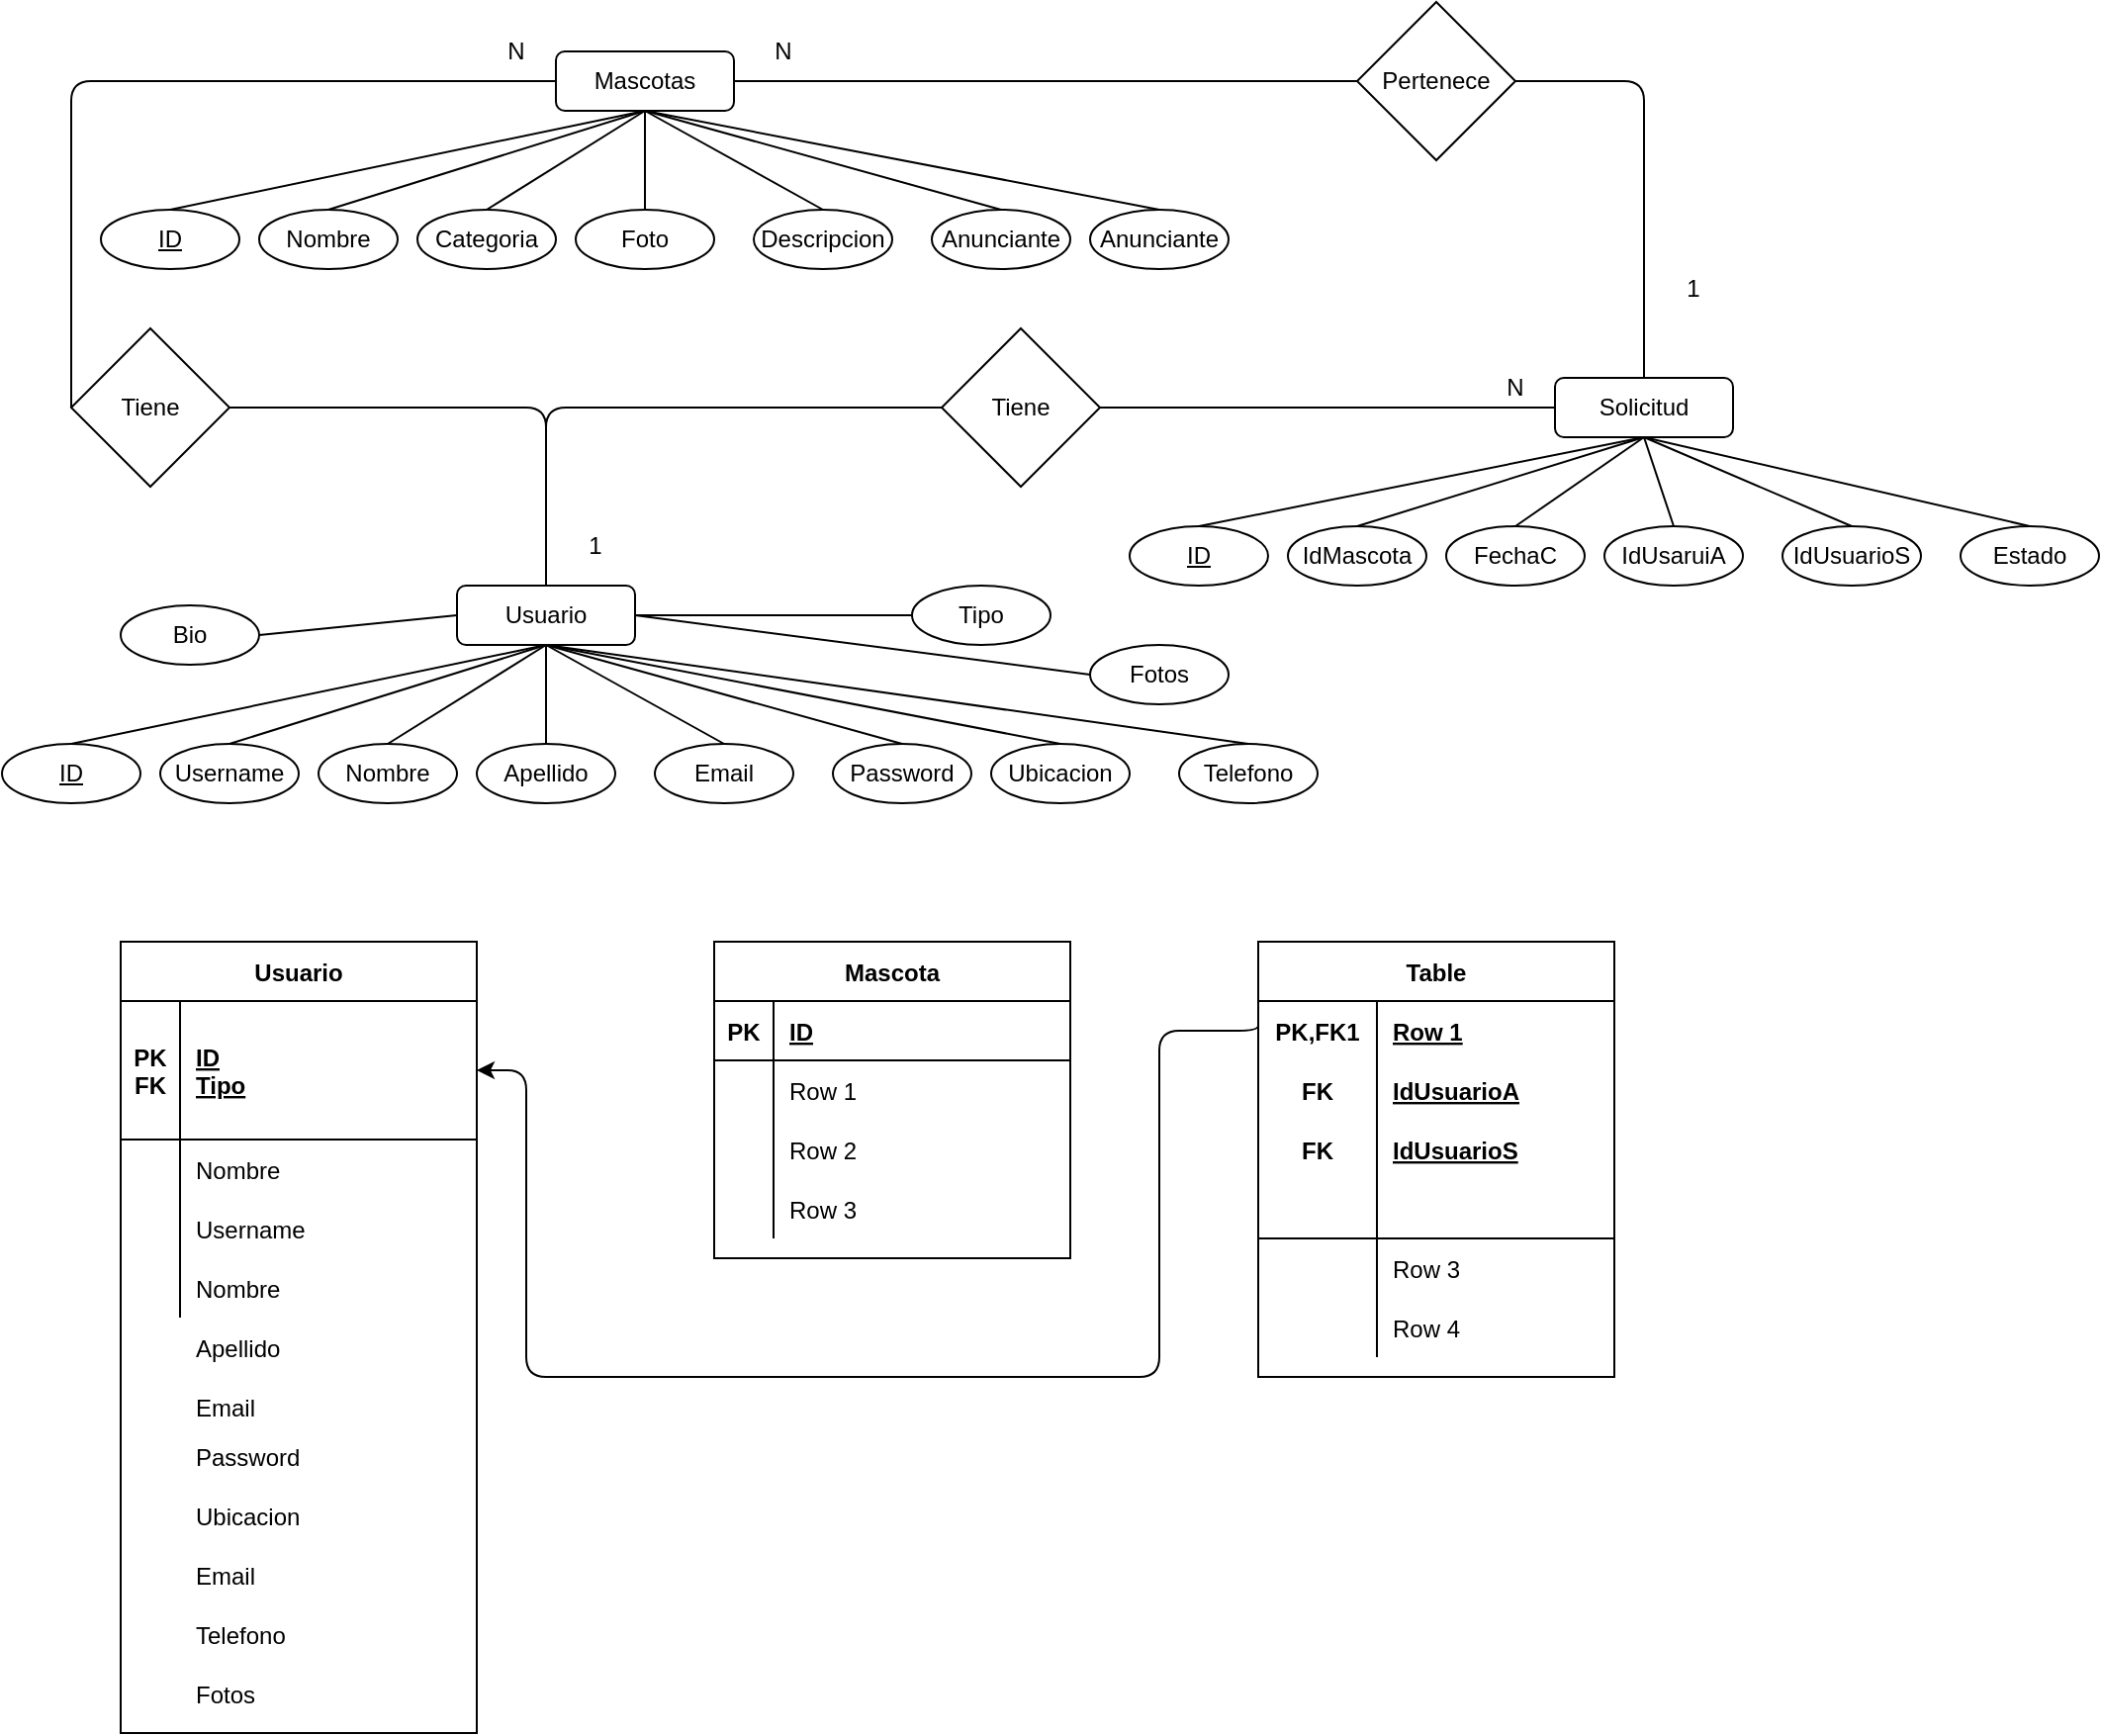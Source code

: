 <mxfile version="14.7.3" type="device"><diagram id="m7pwB-GTCc6R4kXFzN4r" name="Page-1"><mxGraphModel dx="2012" dy="699" grid="1" gridSize="10" guides="1" tooltips="1" connect="1" arrows="1" fold="1" page="1" pageScale="1" pageWidth="827" pageHeight="1169" math="0" shadow="0"><root><mxCell id="0"/><mxCell id="1" parent="0"/><mxCell id="mhkEihUmdtwioq-8dr63-1" value="Mascotas" style="rounded=1;whiteSpace=wrap;html=1;" vertex="1" parent="1"><mxGeometry x="-145" y="30" width="90" height="30" as="geometry"/></mxCell><mxCell id="mhkEihUmdtwioq-8dr63-2" value="&lt;u&gt;ID&lt;/u&gt;" style="ellipse;whiteSpace=wrap;html=1;" vertex="1" parent="1"><mxGeometry x="-375" y="110" width="70" height="30" as="geometry"/></mxCell><mxCell id="mhkEihUmdtwioq-8dr63-4" value="" style="endArrow=none;html=1;entryX=0.5;entryY=1;entryDx=0;entryDy=0;exitX=0.5;exitY=0;exitDx=0;exitDy=0;" edge="1" parent="1" source="mhkEihUmdtwioq-8dr63-2" target="mhkEihUmdtwioq-8dr63-1"><mxGeometry width="50" height="50" relative="1" as="geometry"><mxPoint x="-325" y="250" as="sourcePoint"/><mxPoint x="-275" y="200" as="targetPoint"/></mxGeometry></mxCell><mxCell id="mhkEihUmdtwioq-8dr63-5" value="Nombre" style="ellipse;whiteSpace=wrap;html=1;" vertex="1" parent="1"><mxGeometry x="-295" y="110" width="70" height="30" as="geometry"/></mxCell><mxCell id="mhkEihUmdtwioq-8dr63-6" value="Categoria" style="ellipse;whiteSpace=wrap;html=1;" vertex="1" parent="1"><mxGeometry x="-215" y="110" width="70" height="30" as="geometry"/></mxCell><mxCell id="mhkEihUmdtwioq-8dr63-9" value="Foto" style="ellipse;whiteSpace=wrap;html=1;" vertex="1" parent="1"><mxGeometry x="-135" y="110" width="70" height="30" as="geometry"/></mxCell><mxCell id="mhkEihUmdtwioq-8dr63-10" value="Descripcion" style="ellipse;whiteSpace=wrap;html=1;" vertex="1" parent="1"><mxGeometry x="-45" y="110" width="70" height="30" as="geometry"/></mxCell><mxCell id="mhkEihUmdtwioq-8dr63-11" value="Anunciante" style="ellipse;whiteSpace=wrap;html=1;" vertex="1" parent="1"><mxGeometry x="45" y="110" width="70" height="30" as="geometry"/></mxCell><mxCell id="mhkEihUmdtwioq-8dr63-12" value="Anunciante" style="ellipse;whiteSpace=wrap;html=1;" vertex="1" parent="1"><mxGeometry x="125" y="110" width="70" height="30" as="geometry"/></mxCell><mxCell id="mhkEihUmdtwioq-8dr63-14" value="" style="endArrow=none;html=1;entryX=0.5;entryY=1;entryDx=0;entryDy=0;exitX=0.5;exitY=0;exitDx=0;exitDy=0;" edge="1" parent="1" source="mhkEihUmdtwioq-8dr63-5" target="mhkEihUmdtwioq-8dr63-1"><mxGeometry width="50" height="50" relative="1" as="geometry"><mxPoint x="-330" y="120" as="sourcePoint"/><mxPoint x="-240" y="80" as="targetPoint"/></mxGeometry></mxCell><mxCell id="mhkEihUmdtwioq-8dr63-15" value="" style="endArrow=none;html=1;entryX=0.5;entryY=1;entryDx=0;entryDy=0;exitX=0.5;exitY=0;exitDx=0;exitDy=0;" edge="1" parent="1" source="mhkEihUmdtwioq-8dr63-6" target="mhkEihUmdtwioq-8dr63-1"><mxGeometry width="50" height="50" relative="1" as="geometry"><mxPoint x="-320" y="130" as="sourcePoint"/><mxPoint x="-230" y="90" as="targetPoint"/></mxGeometry></mxCell><mxCell id="mhkEihUmdtwioq-8dr63-16" value="" style="endArrow=none;html=1;exitX=0.5;exitY=0;exitDx=0;exitDy=0;entryX=0.5;entryY=1;entryDx=0;entryDy=0;" edge="1" parent="1" source="mhkEihUmdtwioq-8dr63-9" target="mhkEihUmdtwioq-8dr63-1"><mxGeometry width="50" height="50" relative="1" as="geometry"><mxPoint x="-310" y="140" as="sourcePoint"/><mxPoint x="-245" y="70" as="targetPoint"/></mxGeometry></mxCell><mxCell id="mhkEihUmdtwioq-8dr63-17" value="" style="endArrow=none;html=1;exitX=0.5;exitY=0;exitDx=0;exitDy=0;entryX=0.5;entryY=1;entryDx=0;entryDy=0;" edge="1" parent="1" source="mhkEihUmdtwioq-8dr63-10" target="mhkEihUmdtwioq-8dr63-1"><mxGeometry width="50" height="50" relative="1" as="geometry"><mxPoint x="-300" y="150" as="sourcePoint"/><mxPoint x="-245" y="70" as="targetPoint"/></mxGeometry></mxCell><mxCell id="mhkEihUmdtwioq-8dr63-18" value="" style="endArrow=none;html=1;entryX=0.5;entryY=1;entryDx=0;entryDy=0;exitX=0.5;exitY=0;exitDx=0;exitDy=0;" edge="1" parent="1" source="mhkEihUmdtwioq-8dr63-11" target="mhkEihUmdtwioq-8dr63-1"><mxGeometry width="50" height="50" relative="1" as="geometry"><mxPoint x="-290" y="160" as="sourcePoint"/><mxPoint x="-200" y="120" as="targetPoint"/></mxGeometry></mxCell><mxCell id="mhkEihUmdtwioq-8dr63-19" value="Usuario" style="rounded=1;whiteSpace=wrap;html=1;" vertex="1" parent="1"><mxGeometry x="-195" y="300" width="90" height="30" as="geometry"/></mxCell><mxCell id="mhkEihUmdtwioq-8dr63-20" value="&lt;u&gt;ID&lt;/u&gt;" style="ellipse;whiteSpace=wrap;html=1;" vertex="1" parent="1"><mxGeometry x="-425" y="380" width="70" height="30" as="geometry"/></mxCell><mxCell id="mhkEihUmdtwioq-8dr63-21" value="" style="endArrow=none;html=1;entryX=0.5;entryY=1;entryDx=0;entryDy=0;exitX=0.5;exitY=0;exitDx=0;exitDy=0;" edge="1" parent="1" source="mhkEihUmdtwioq-8dr63-20" target="mhkEihUmdtwioq-8dr63-19"><mxGeometry width="50" height="50" relative="1" as="geometry"><mxPoint x="-375" y="520" as="sourcePoint"/><mxPoint x="-325" y="470" as="targetPoint"/></mxGeometry></mxCell><mxCell id="mhkEihUmdtwioq-8dr63-22" value="Username" style="ellipse;whiteSpace=wrap;html=1;" vertex="1" parent="1"><mxGeometry x="-345" y="380" width="70" height="30" as="geometry"/></mxCell><mxCell id="mhkEihUmdtwioq-8dr63-23" value="Nombre" style="ellipse;whiteSpace=wrap;html=1;" vertex="1" parent="1"><mxGeometry x="-265" y="380" width="70" height="30" as="geometry"/></mxCell><mxCell id="mhkEihUmdtwioq-8dr63-24" value="Apellido" style="ellipse;whiteSpace=wrap;html=1;" vertex="1" parent="1"><mxGeometry x="-185" y="380" width="70" height="30" as="geometry"/></mxCell><mxCell id="mhkEihUmdtwioq-8dr63-25" value="Email" style="ellipse;whiteSpace=wrap;html=1;" vertex="1" parent="1"><mxGeometry x="-95" y="380" width="70" height="30" as="geometry"/></mxCell><mxCell id="mhkEihUmdtwioq-8dr63-26" value="Password" style="ellipse;whiteSpace=wrap;html=1;" vertex="1" parent="1"><mxGeometry x="-5" y="380" width="70" height="30" as="geometry"/></mxCell><mxCell id="mhkEihUmdtwioq-8dr63-27" value="Ubicacion" style="ellipse;whiteSpace=wrap;html=1;" vertex="1" parent="1"><mxGeometry x="75" y="380" width="70" height="30" as="geometry"/></mxCell><mxCell id="mhkEihUmdtwioq-8dr63-28" value="" style="endArrow=none;html=1;entryX=0.5;entryY=1;entryDx=0;entryDy=0;exitX=0.5;exitY=0;exitDx=0;exitDy=0;" edge="1" parent="1" source="mhkEihUmdtwioq-8dr63-22" target="mhkEihUmdtwioq-8dr63-19"><mxGeometry width="50" height="50" relative="1" as="geometry"><mxPoint x="-380" y="390" as="sourcePoint"/><mxPoint x="-290" y="350" as="targetPoint"/></mxGeometry></mxCell><mxCell id="mhkEihUmdtwioq-8dr63-29" value="" style="endArrow=none;html=1;entryX=0.5;entryY=1;entryDx=0;entryDy=0;exitX=0.5;exitY=0;exitDx=0;exitDy=0;" edge="1" parent="1" source="mhkEihUmdtwioq-8dr63-23" target="mhkEihUmdtwioq-8dr63-19"><mxGeometry width="50" height="50" relative="1" as="geometry"><mxPoint x="-370" y="400" as="sourcePoint"/><mxPoint x="-280" y="360" as="targetPoint"/></mxGeometry></mxCell><mxCell id="mhkEihUmdtwioq-8dr63-30" value="" style="endArrow=none;html=1;exitX=0.5;exitY=0;exitDx=0;exitDy=0;entryX=0.5;entryY=1;entryDx=0;entryDy=0;" edge="1" parent="1" source="mhkEihUmdtwioq-8dr63-24" target="mhkEihUmdtwioq-8dr63-19"><mxGeometry width="50" height="50" relative="1" as="geometry"><mxPoint x="-360" y="410" as="sourcePoint"/><mxPoint x="-295" y="340" as="targetPoint"/></mxGeometry></mxCell><mxCell id="mhkEihUmdtwioq-8dr63-31" value="" style="endArrow=none;html=1;exitX=0.5;exitY=0;exitDx=0;exitDy=0;entryX=0.5;entryY=1;entryDx=0;entryDy=0;" edge="1" parent="1" source="mhkEihUmdtwioq-8dr63-25" target="mhkEihUmdtwioq-8dr63-19"><mxGeometry width="50" height="50" relative="1" as="geometry"><mxPoint x="-350" y="420" as="sourcePoint"/><mxPoint x="-295" y="340" as="targetPoint"/></mxGeometry></mxCell><mxCell id="mhkEihUmdtwioq-8dr63-32" value="" style="endArrow=none;html=1;entryX=0.5;entryY=1;entryDx=0;entryDy=0;exitX=0.5;exitY=0;exitDx=0;exitDy=0;" edge="1" parent="1" source="mhkEihUmdtwioq-8dr63-26" target="mhkEihUmdtwioq-8dr63-19"><mxGeometry width="50" height="50" relative="1" as="geometry"><mxPoint x="-340" y="430" as="sourcePoint"/><mxPoint x="-250" y="390" as="targetPoint"/></mxGeometry></mxCell><mxCell id="mhkEihUmdtwioq-8dr63-33" value="" style="endArrow=none;html=1;entryX=0.5;entryY=1;entryDx=0;entryDy=0;exitX=0.5;exitY=0;exitDx=0;exitDy=0;" edge="1" parent="1" source="mhkEihUmdtwioq-8dr63-12" target="mhkEihUmdtwioq-8dr63-1"><mxGeometry width="50" height="50" relative="1" as="geometry"><mxPoint x="90" y="120" as="sourcePoint"/><mxPoint x="-90" y="70" as="targetPoint"/></mxGeometry></mxCell><mxCell id="mhkEihUmdtwioq-8dr63-34" value="" style="endArrow=none;html=1;entryX=0.5;entryY=1;entryDx=0;entryDy=0;exitX=0.5;exitY=0;exitDx=0;exitDy=0;" edge="1" parent="1" source="mhkEihUmdtwioq-8dr63-27" target="mhkEihUmdtwioq-8dr63-19"><mxGeometry width="50" height="50" relative="1" as="geometry"><mxPoint x="60" y="260" as="sourcePoint"/><mxPoint x="-120" y="210" as="targetPoint"/></mxGeometry></mxCell><mxCell id="mhkEihUmdtwioq-8dr63-35" value="Telefono" style="ellipse;whiteSpace=wrap;html=1;" vertex="1" parent="1"><mxGeometry x="170" y="380" width="70" height="30" as="geometry"/></mxCell><mxCell id="mhkEihUmdtwioq-8dr63-36" value="" style="endArrow=none;html=1;entryX=0.5;entryY=1;entryDx=0;entryDy=0;exitX=0.5;exitY=0;exitDx=0;exitDy=0;" edge="1" parent="1" source="mhkEihUmdtwioq-8dr63-35" target="mhkEihUmdtwioq-8dr63-19"><mxGeometry width="50" height="50" relative="1" as="geometry"><mxPoint x="155" y="260" as="sourcePoint"/><mxPoint x="-55" y="330" as="targetPoint"/></mxGeometry></mxCell><mxCell id="mhkEihUmdtwioq-8dr63-37" value="Bio" style="ellipse;whiteSpace=wrap;html=1;" vertex="1" parent="1"><mxGeometry x="-365" y="310" width="70" height="30" as="geometry"/></mxCell><mxCell id="mhkEihUmdtwioq-8dr63-38" value="" style="endArrow=none;html=1;entryX=0;entryY=0.5;entryDx=0;entryDy=0;exitX=1;exitY=0.5;exitDx=0;exitDy=0;" edge="1" parent="1" source="mhkEihUmdtwioq-8dr63-37" target="mhkEihUmdtwioq-8dr63-19"><mxGeometry width="50" height="50" relative="1" as="geometry"><mxPoint x="-285" y="320" as="sourcePoint"/><mxPoint x="-287.5" y="400" as="targetPoint"/></mxGeometry></mxCell><mxCell id="mhkEihUmdtwioq-8dr63-39" value="Fotos" style="ellipse;whiteSpace=wrap;html=1;" vertex="1" parent="1"><mxGeometry x="125" y="330" width="70" height="30" as="geometry"/></mxCell><mxCell id="mhkEihUmdtwioq-8dr63-40" value="" style="endArrow=none;html=1;entryX=1;entryY=0.5;entryDx=0;entryDy=0;exitX=0;exitY=0.5;exitDx=0;exitDy=0;" edge="1" parent="1" source="mhkEihUmdtwioq-8dr63-39" target="mhkEihUmdtwioq-8dr63-19"><mxGeometry width="50" height="50" relative="1" as="geometry"><mxPoint x="45" y="320" as="sourcePoint"/><mxPoint x="-165" y="390" as="targetPoint"/></mxGeometry></mxCell><mxCell id="mhkEihUmdtwioq-8dr63-41" value="Tipo" style="ellipse;whiteSpace=wrap;html=1;" vertex="1" parent="1"><mxGeometry x="35" y="300" width="70" height="30" as="geometry"/></mxCell><mxCell id="mhkEihUmdtwioq-8dr63-42" value="" style="endArrow=none;html=1;entryX=1;entryY=0.5;entryDx=0;entryDy=0;exitX=0;exitY=0.5;exitDx=0;exitDy=0;rounded=1;" edge="1" parent="1" source="mhkEihUmdtwioq-8dr63-41" target="mhkEihUmdtwioq-8dr63-19"><mxGeometry width="50" height="50" relative="1" as="geometry"><mxPoint x="147.5" y="320" as="sourcePoint"/><mxPoint x="-62.5" y="390" as="targetPoint"/></mxGeometry></mxCell><mxCell id="mhkEihUmdtwioq-8dr63-47" value="Solicitud" style="rounded=1;whiteSpace=wrap;html=1;" vertex="1" parent="1"><mxGeometry x="360" y="195" width="90" height="30" as="geometry"/></mxCell><mxCell id="mhkEihUmdtwioq-8dr63-48" value="&lt;u&gt;ID&lt;/u&gt;" style="ellipse;whiteSpace=wrap;html=1;" vertex="1" parent="1"><mxGeometry x="145" y="270" width="70" height="30" as="geometry"/></mxCell><mxCell id="mhkEihUmdtwioq-8dr63-49" value="" style="endArrow=none;html=1;entryX=0.5;entryY=1;entryDx=0;entryDy=0;exitX=0.5;exitY=0;exitDx=0;exitDy=0;" edge="1" parent="1" source="mhkEihUmdtwioq-8dr63-48" target="mhkEihUmdtwioq-8dr63-47"><mxGeometry width="50" height="50" relative="1" as="geometry"><mxPoint x="195" y="410" as="sourcePoint"/><mxPoint x="245" y="360" as="targetPoint"/></mxGeometry></mxCell><mxCell id="mhkEihUmdtwioq-8dr63-50" value="IdMascota" style="ellipse;whiteSpace=wrap;html=1;" vertex="1" parent="1"><mxGeometry x="225" y="270" width="70" height="30" as="geometry"/></mxCell><mxCell id="mhkEihUmdtwioq-8dr63-51" value="FechaC" style="ellipse;whiteSpace=wrap;html=1;" vertex="1" parent="1"><mxGeometry x="305" y="270" width="70" height="30" as="geometry"/></mxCell><mxCell id="mhkEihUmdtwioq-8dr63-52" value="IdUsaruiA" style="ellipse;whiteSpace=wrap;html=1;" vertex="1" parent="1"><mxGeometry x="385" y="270" width="70" height="30" as="geometry"/></mxCell><mxCell id="mhkEihUmdtwioq-8dr63-53" value="IdUsuarioS" style="ellipse;whiteSpace=wrap;html=1;" vertex="1" parent="1"><mxGeometry x="475" y="270" width="70" height="30" as="geometry"/></mxCell><mxCell id="mhkEihUmdtwioq-8dr63-54" value="Estado" style="ellipse;whiteSpace=wrap;html=1;" vertex="1" parent="1"><mxGeometry x="565" y="270" width="70" height="30" as="geometry"/></mxCell><mxCell id="mhkEihUmdtwioq-8dr63-56" value="" style="endArrow=none;html=1;entryX=0.5;entryY=1;entryDx=0;entryDy=0;exitX=0.5;exitY=0;exitDx=0;exitDy=0;" edge="1" parent="1" source="mhkEihUmdtwioq-8dr63-50" target="mhkEihUmdtwioq-8dr63-47"><mxGeometry width="50" height="50" relative="1" as="geometry"><mxPoint x="190" y="280" as="sourcePoint"/><mxPoint x="280" y="240" as="targetPoint"/></mxGeometry></mxCell><mxCell id="mhkEihUmdtwioq-8dr63-57" value="" style="endArrow=none;html=1;entryX=0.5;entryY=1;entryDx=0;entryDy=0;exitX=0.5;exitY=0;exitDx=0;exitDy=0;" edge="1" parent="1" source="mhkEihUmdtwioq-8dr63-51" target="mhkEihUmdtwioq-8dr63-47"><mxGeometry width="50" height="50" relative="1" as="geometry"><mxPoint x="200" y="290" as="sourcePoint"/><mxPoint x="290" y="250" as="targetPoint"/></mxGeometry></mxCell><mxCell id="mhkEihUmdtwioq-8dr63-58" value="" style="endArrow=none;html=1;exitX=0.5;exitY=0;exitDx=0;exitDy=0;entryX=0.5;entryY=1;entryDx=0;entryDy=0;" edge="1" parent="1" source="mhkEihUmdtwioq-8dr63-52" target="mhkEihUmdtwioq-8dr63-47"><mxGeometry width="50" height="50" relative="1" as="geometry"><mxPoint x="210" y="300" as="sourcePoint"/><mxPoint x="275" y="230" as="targetPoint"/></mxGeometry></mxCell><mxCell id="mhkEihUmdtwioq-8dr63-59" value="" style="endArrow=none;html=1;exitX=0.5;exitY=0;exitDx=0;exitDy=0;entryX=0.5;entryY=1;entryDx=0;entryDy=0;" edge="1" parent="1" source="mhkEihUmdtwioq-8dr63-53" target="mhkEihUmdtwioq-8dr63-47"><mxGeometry width="50" height="50" relative="1" as="geometry"><mxPoint x="220" y="310" as="sourcePoint"/><mxPoint x="275" y="230" as="targetPoint"/></mxGeometry></mxCell><mxCell id="mhkEihUmdtwioq-8dr63-60" value="" style="endArrow=none;html=1;entryX=0.5;entryY=1;entryDx=0;entryDy=0;exitX=0.5;exitY=0;exitDx=0;exitDy=0;" edge="1" parent="1" source="mhkEihUmdtwioq-8dr63-54" target="mhkEihUmdtwioq-8dr63-47"><mxGeometry width="50" height="50" relative="1" as="geometry"><mxPoint x="230" y="320" as="sourcePoint"/><mxPoint x="320" y="280" as="targetPoint"/></mxGeometry></mxCell><mxCell id="mhkEihUmdtwioq-8dr63-93" value="" style="endArrow=none;html=1;entryX=0;entryY=0.5;entryDx=0;entryDy=0;exitX=0;exitY=0.5;exitDx=0;exitDy=0;" edge="1" parent="1" source="mhkEihUmdtwioq-8dr63-94" target="mhkEihUmdtwioq-8dr63-1"><mxGeometry width="50" height="50" relative="1" as="geometry"><mxPoint x="-390" y="200" as="sourcePoint"/><mxPoint x="140" y="260" as="targetPoint"/><Array as="points"><mxPoint x="-390" y="45"/></Array></mxGeometry></mxCell><mxCell id="mhkEihUmdtwioq-8dr63-94" value="Tiene" style="rhombus;whiteSpace=wrap;html=1;" vertex="1" parent="1"><mxGeometry x="-390" y="170" width="80" height="80" as="geometry"/></mxCell><mxCell id="mhkEihUmdtwioq-8dr63-95" value="" style="endArrow=none;html=1;entryX=1;entryY=0.5;entryDx=0;entryDy=0;exitX=0.5;exitY=0;exitDx=0;exitDy=0;" edge="1" parent="1" source="mhkEihUmdtwioq-8dr63-19" target="mhkEihUmdtwioq-8dr63-94"><mxGeometry width="50" height="50" relative="1" as="geometry"><mxPoint x="90" y="310" as="sourcePoint"/><mxPoint x="140" y="260" as="targetPoint"/><Array as="points"><mxPoint x="-150" y="210"/></Array></mxGeometry></mxCell><mxCell id="mhkEihUmdtwioq-8dr63-96" value="N" style="text;html=1;strokeColor=none;fillColor=none;align=center;verticalAlign=middle;whiteSpace=wrap;rounded=0;" vertex="1" parent="1"><mxGeometry x="-185" y="20" width="40" height="20" as="geometry"/></mxCell><mxCell id="mhkEihUmdtwioq-8dr63-97" value="1" style="text;html=1;strokeColor=none;fillColor=none;align=center;verticalAlign=middle;whiteSpace=wrap;rounded=0;" vertex="1" parent="1"><mxGeometry x="-145" y="270" width="40" height="20" as="geometry"/></mxCell><mxCell id="mhkEihUmdtwioq-8dr63-98" value="Tiene" style="rhombus;whiteSpace=wrap;html=1;" vertex="1" parent="1"><mxGeometry x="50" y="170" width="80" height="80" as="geometry"/></mxCell><mxCell id="mhkEihUmdtwioq-8dr63-99" value="" style="endArrow=none;html=1;exitX=0.5;exitY=0;exitDx=0;exitDy=0;entryX=0;entryY=0.5;entryDx=0;entryDy=0;" edge="1" parent="1" source="mhkEihUmdtwioq-8dr63-19" target="mhkEihUmdtwioq-8dr63-98"><mxGeometry width="50" height="50" relative="1" as="geometry"><mxPoint x="240" y="310" as="sourcePoint"/><mxPoint x="290" y="260" as="targetPoint"/><Array as="points"><mxPoint x="-150" y="210"/></Array></mxGeometry></mxCell><mxCell id="mhkEihUmdtwioq-8dr63-100" value="" style="endArrow=none;html=1;exitX=1;exitY=0.5;exitDx=0;exitDy=0;entryX=0;entryY=0.5;entryDx=0;entryDy=0;" edge="1" parent="1" source="mhkEihUmdtwioq-8dr63-98" target="mhkEihUmdtwioq-8dr63-47"><mxGeometry width="50" height="50" relative="1" as="geometry"><mxPoint x="240" y="310" as="sourcePoint"/><mxPoint x="290" y="260" as="targetPoint"/></mxGeometry></mxCell><mxCell id="mhkEihUmdtwioq-8dr63-101" value="N" style="text;html=1;strokeColor=none;fillColor=none;align=center;verticalAlign=middle;whiteSpace=wrap;rounded=0;" vertex="1" parent="1"><mxGeometry x="320" y="190" width="40" height="20" as="geometry"/></mxCell><mxCell id="mhkEihUmdtwioq-8dr63-102" value="" style="endArrow=none;html=1;exitX=1;exitY=0.5;exitDx=0;exitDy=0;entryX=0.5;entryY=0;entryDx=0;entryDy=0;" edge="1" parent="1" source="mhkEihUmdtwioq-8dr63-107" target="mhkEihUmdtwioq-8dr63-47"><mxGeometry width="50" height="50" relative="1" as="geometry"><mxPoint x="80" y="250" as="sourcePoint"/><mxPoint x="130" y="200" as="targetPoint"/><Array as="points"><mxPoint x="405" y="45"/></Array></mxGeometry></mxCell><mxCell id="mhkEihUmdtwioq-8dr63-103" value="1" style="text;html=1;strokeColor=none;fillColor=none;align=center;verticalAlign=middle;whiteSpace=wrap;rounded=0;" vertex="1" parent="1"><mxGeometry x="410" y="140" width="40" height="20" as="geometry"/></mxCell><mxCell id="mhkEihUmdtwioq-8dr63-105" value="N" style="text;html=1;strokeColor=none;fillColor=none;align=center;verticalAlign=middle;whiteSpace=wrap;rounded=0;" vertex="1" parent="1"><mxGeometry x="-50" y="20" width="40" height="20" as="geometry"/></mxCell><mxCell id="mhkEihUmdtwioq-8dr63-107" value="Pertenece" style="rhombus;whiteSpace=wrap;html=1;" vertex="1" parent="1"><mxGeometry x="260" y="5" width="80" height="80" as="geometry"/></mxCell><mxCell id="mhkEihUmdtwioq-8dr63-108" value="" style="endArrow=none;html=1;entryX=0;entryY=0.5;entryDx=0;entryDy=0;exitX=1;exitY=0.5;exitDx=0;exitDy=0;" edge="1" parent="1" source="mhkEihUmdtwioq-8dr63-1" target="mhkEihUmdtwioq-8dr63-107"><mxGeometry width="50" height="50" relative="1" as="geometry"><mxPoint x="80" y="170" as="sourcePoint"/><mxPoint x="130" y="120" as="targetPoint"/></mxGeometry></mxCell><mxCell id="mhkEihUmdtwioq-8dr63-109" value="Usuario" style="shape=table;startSize=30;container=1;collapsible=1;childLayout=tableLayout;fixedRows=1;rowLines=0;fontStyle=1;align=center;resizeLast=1;" vertex="1" parent="1"><mxGeometry x="-365" y="480" width="180" height="400" as="geometry"/></mxCell><mxCell id="mhkEihUmdtwioq-8dr63-110" value="" style="shape=partialRectangle;collapsible=0;dropTarget=0;pointerEvents=0;fillColor=none;top=0;left=0;bottom=1;right=0;points=[[0,0.5],[1,0.5]];portConstraint=eastwest;" vertex="1" parent="mhkEihUmdtwioq-8dr63-109"><mxGeometry y="30" width="180" height="70" as="geometry"/></mxCell><mxCell id="mhkEihUmdtwioq-8dr63-111" value="PK&#10;FK" style="shape=partialRectangle;connectable=0;fillColor=none;top=0;left=0;bottom=0;right=0;fontStyle=1;overflow=hidden;" vertex="1" parent="mhkEihUmdtwioq-8dr63-110"><mxGeometry width="30" height="70" as="geometry"/></mxCell><mxCell id="mhkEihUmdtwioq-8dr63-112" value="ID&#10;Tipo" style="shape=partialRectangle;connectable=0;fillColor=none;top=0;left=0;bottom=0;right=0;align=left;spacingLeft=6;fontStyle=5;overflow=hidden;" vertex="1" parent="mhkEihUmdtwioq-8dr63-110"><mxGeometry x="30" width="150" height="70" as="geometry"/></mxCell><mxCell id="mhkEihUmdtwioq-8dr63-113" value="" style="shape=partialRectangle;collapsible=0;dropTarget=0;pointerEvents=0;fillColor=none;top=0;left=0;bottom=0;right=0;points=[[0,0.5],[1,0.5]];portConstraint=eastwest;" vertex="1" parent="mhkEihUmdtwioq-8dr63-109"><mxGeometry y="100" width="180" height="30" as="geometry"/></mxCell><mxCell id="mhkEihUmdtwioq-8dr63-114" value="" style="shape=partialRectangle;connectable=0;fillColor=none;top=0;left=0;bottom=0;right=0;editable=1;overflow=hidden;" vertex="1" parent="mhkEihUmdtwioq-8dr63-113"><mxGeometry width="30" height="30" as="geometry"/></mxCell><mxCell id="mhkEihUmdtwioq-8dr63-115" value="Nombre" style="shape=partialRectangle;connectable=0;fillColor=none;top=0;left=0;bottom=0;right=0;align=left;spacingLeft=6;overflow=hidden;" vertex="1" parent="mhkEihUmdtwioq-8dr63-113"><mxGeometry x="30" width="150" height="30" as="geometry"/></mxCell><mxCell id="mhkEihUmdtwioq-8dr63-116" value="" style="shape=partialRectangle;collapsible=0;dropTarget=0;pointerEvents=0;fillColor=none;top=0;left=0;bottom=0;right=0;points=[[0,0.5],[1,0.5]];portConstraint=eastwest;" vertex="1" parent="mhkEihUmdtwioq-8dr63-109"><mxGeometry y="130" width="180" height="30" as="geometry"/></mxCell><mxCell id="mhkEihUmdtwioq-8dr63-117" value="" style="shape=partialRectangle;connectable=0;fillColor=none;top=0;left=0;bottom=0;right=0;editable=1;overflow=hidden;" vertex="1" parent="mhkEihUmdtwioq-8dr63-116"><mxGeometry width="30" height="30" as="geometry"/></mxCell><mxCell id="mhkEihUmdtwioq-8dr63-118" value="Username" style="shape=partialRectangle;connectable=0;fillColor=none;top=0;left=0;bottom=0;right=0;align=left;spacingLeft=6;overflow=hidden;" vertex="1" parent="mhkEihUmdtwioq-8dr63-116"><mxGeometry x="30" width="150" height="30" as="geometry"/></mxCell><mxCell id="mhkEihUmdtwioq-8dr63-119" value="" style="shape=partialRectangle;collapsible=0;dropTarget=0;pointerEvents=0;fillColor=none;top=0;left=0;bottom=0;right=0;points=[[0,0.5],[1,0.5]];portConstraint=eastwest;" vertex="1" parent="mhkEihUmdtwioq-8dr63-109"><mxGeometry y="160" width="180" height="30" as="geometry"/></mxCell><mxCell id="mhkEihUmdtwioq-8dr63-120" value="" style="shape=partialRectangle;connectable=0;fillColor=none;top=0;left=0;bottom=0;right=0;editable=1;overflow=hidden;" vertex="1" parent="mhkEihUmdtwioq-8dr63-119"><mxGeometry width="30" height="30" as="geometry"/></mxCell><mxCell id="mhkEihUmdtwioq-8dr63-121" value="Nombre" style="shape=partialRectangle;connectable=0;fillColor=none;top=0;left=0;bottom=0;right=0;align=left;spacingLeft=6;overflow=hidden;" vertex="1" parent="mhkEihUmdtwioq-8dr63-119"><mxGeometry x="30" width="150" height="30" as="geometry"/></mxCell><mxCell id="mhkEihUmdtwioq-8dr63-122" value="Mascota" style="shape=table;startSize=30;container=1;collapsible=1;childLayout=tableLayout;fixedRows=1;rowLines=0;fontStyle=1;align=center;resizeLast=1;" vertex="1" parent="1"><mxGeometry x="-65" y="480" width="180" height="160" as="geometry"/></mxCell><mxCell id="mhkEihUmdtwioq-8dr63-123" value="" style="shape=partialRectangle;collapsible=0;dropTarget=0;pointerEvents=0;fillColor=none;top=0;left=0;bottom=1;right=0;points=[[0,0.5],[1,0.5]];portConstraint=eastwest;" vertex="1" parent="mhkEihUmdtwioq-8dr63-122"><mxGeometry y="30" width="180" height="30" as="geometry"/></mxCell><mxCell id="mhkEihUmdtwioq-8dr63-124" value="PK" style="shape=partialRectangle;connectable=0;fillColor=none;top=0;left=0;bottom=0;right=0;fontStyle=1;overflow=hidden;" vertex="1" parent="mhkEihUmdtwioq-8dr63-123"><mxGeometry width="30" height="30" as="geometry"/></mxCell><mxCell id="mhkEihUmdtwioq-8dr63-125" value="ID" style="shape=partialRectangle;connectable=0;fillColor=none;top=0;left=0;bottom=0;right=0;align=left;spacingLeft=6;fontStyle=5;overflow=hidden;" vertex="1" parent="mhkEihUmdtwioq-8dr63-123"><mxGeometry x="30" width="150" height="30" as="geometry"/></mxCell><mxCell id="mhkEihUmdtwioq-8dr63-126" value="" style="shape=partialRectangle;collapsible=0;dropTarget=0;pointerEvents=0;fillColor=none;top=0;left=0;bottom=0;right=0;points=[[0,0.5],[1,0.5]];portConstraint=eastwest;" vertex="1" parent="mhkEihUmdtwioq-8dr63-122"><mxGeometry y="60" width="180" height="30" as="geometry"/></mxCell><mxCell id="mhkEihUmdtwioq-8dr63-127" value="" style="shape=partialRectangle;connectable=0;fillColor=none;top=0;left=0;bottom=0;right=0;editable=1;overflow=hidden;" vertex="1" parent="mhkEihUmdtwioq-8dr63-126"><mxGeometry width="30" height="30" as="geometry"/></mxCell><mxCell id="mhkEihUmdtwioq-8dr63-128" value="Row 1" style="shape=partialRectangle;connectable=0;fillColor=none;top=0;left=0;bottom=0;right=0;align=left;spacingLeft=6;overflow=hidden;" vertex="1" parent="mhkEihUmdtwioq-8dr63-126"><mxGeometry x="30" width="150" height="30" as="geometry"/></mxCell><mxCell id="mhkEihUmdtwioq-8dr63-129" value="" style="shape=partialRectangle;collapsible=0;dropTarget=0;pointerEvents=0;fillColor=none;top=0;left=0;bottom=0;right=0;points=[[0,0.5],[1,0.5]];portConstraint=eastwest;" vertex="1" parent="mhkEihUmdtwioq-8dr63-122"><mxGeometry y="90" width="180" height="30" as="geometry"/></mxCell><mxCell id="mhkEihUmdtwioq-8dr63-130" value="" style="shape=partialRectangle;connectable=0;fillColor=none;top=0;left=0;bottom=0;right=0;editable=1;overflow=hidden;" vertex="1" parent="mhkEihUmdtwioq-8dr63-129"><mxGeometry width="30" height="30" as="geometry"/></mxCell><mxCell id="mhkEihUmdtwioq-8dr63-131" value="Row 2" style="shape=partialRectangle;connectable=0;fillColor=none;top=0;left=0;bottom=0;right=0;align=left;spacingLeft=6;overflow=hidden;" vertex="1" parent="mhkEihUmdtwioq-8dr63-129"><mxGeometry x="30" width="150" height="30" as="geometry"/></mxCell><mxCell id="mhkEihUmdtwioq-8dr63-132" value="" style="shape=partialRectangle;collapsible=0;dropTarget=0;pointerEvents=0;fillColor=none;top=0;left=0;bottom=0;right=0;points=[[0,0.5],[1,0.5]];portConstraint=eastwest;" vertex="1" parent="mhkEihUmdtwioq-8dr63-122"><mxGeometry y="120" width="180" height="30" as="geometry"/></mxCell><mxCell id="mhkEihUmdtwioq-8dr63-133" value="" style="shape=partialRectangle;connectable=0;fillColor=none;top=0;left=0;bottom=0;right=0;editable=1;overflow=hidden;" vertex="1" parent="mhkEihUmdtwioq-8dr63-132"><mxGeometry width="30" height="30" as="geometry"/></mxCell><mxCell id="mhkEihUmdtwioq-8dr63-134" value="Row 3" style="shape=partialRectangle;connectable=0;fillColor=none;top=0;left=0;bottom=0;right=0;align=left;spacingLeft=6;overflow=hidden;" vertex="1" parent="mhkEihUmdtwioq-8dr63-132"><mxGeometry x="30" width="150" height="30" as="geometry"/></mxCell><mxCell id="mhkEihUmdtwioq-8dr63-163" value="Apellido" style="shape=partialRectangle;connectable=0;fillColor=none;top=0;left=0;bottom=0;right=0;align=left;spacingLeft=6;overflow=hidden;" vertex="1" parent="1"><mxGeometry x="-335" y="670" width="150" height="30" as="geometry"/></mxCell><mxCell id="mhkEihUmdtwioq-8dr63-164" value="Email" style="shape=partialRectangle;connectable=0;fillColor=none;top=0;left=0;bottom=0;right=0;align=left;spacingLeft=6;overflow=hidden;" vertex="1" parent="1"><mxGeometry x="-335" y="700" width="150" height="30" as="geometry"/></mxCell><mxCell id="mhkEihUmdtwioq-8dr63-165" value="Password" style="shape=partialRectangle;connectable=0;fillColor=none;top=0;left=0;bottom=0;right=0;align=left;spacingLeft=6;overflow=hidden;" vertex="1" parent="1"><mxGeometry x="-335" y="725" width="150" height="30" as="geometry"/></mxCell><mxCell id="mhkEihUmdtwioq-8dr63-166" value="Ubicacion" style="shape=partialRectangle;connectable=0;fillColor=none;top=0;left=0;bottom=0;right=0;align=left;spacingLeft=6;overflow=hidden;" vertex="1" parent="1"><mxGeometry x="-335" y="755" width="150" height="30" as="geometry"/></mxCell><mxCell id="mhkEihUmdtwioq-8dr63-167" value="Email" style="shape=partialRectangle;connectable=0;fillColor=none;top=0;left=0;bottom=0;right=0;align=left;spacingLeft=6;overflow=hidden;" vertex="1" parent="1"><mxGeometry x="-335" y="785" width="150" height="30" as="geometry"/></mxCell><mxCell id="mhkEihUmdtwioq-8dr63-168" value="Telefono" style="shape=partialRectangle;connectable=0;fillColor=none;top=0;left=0;bottom=0;right=0;align=left;spacingLeft=6;overflow=hidden;" vertex="1" parent="1"><mxGeometry x="-335" y="815" width="150" height="30" as="geometry"/></mxCell><mxCell id="mhkEihUmdtwioq-8dr63-169" value="Fotos" style="shape=partialRectangle;connectable=0;fillColor=none;top=0;left=0;bottom=0;right=0;align=left;spacingLeft=6;overflow=hidden;" vertex="1" parent="1"><mxGeometry x="-335" y="845" width="150" height="30" as="geometry"/></mxCell><mxCell id="mhkEihUmdtwioq-8dr63-170" style="edgeStyle=orthogonalEdgeStyle;rounded=1;orthogonalLoop=1;jettySize=auto;html=1;exitX=0;exitY=0.333;exitDx=0;exitDy=0;exitPerimeter=0;" edge="1" parent="1" source="mhkEihUmdtwioq-8dr63-172" target="mhkEihUmdtwioq-8dr63-110"><mxGeometry relative="1" as="geometry"><mxPoint x="180" y="520" as="sourcePoint"/><Array as="points"><mxPoint x="210" y="525"/><mxPoint x="160" y="525"/><mxPoint x="160" y="700"/><mxPoint x="-160" y="700"/><mxPoint x="-160" y="545"/></Array></mxGeometry></mxCell><mxCell id="mhkEihUmdtwioq-8dr63-171" value="Table" style="shape=table;startSize=30;container=1;collapsible=1;childLayout=tableLayout;fixedRows=1;rowLines=0;fontStyle=1;align=center;resizeLast=1;" vertex="1" parent="1"><mxGeometry x="210" y="480" width="180" height="220" as="geometry"/></mxCell><mxCell id="mhkEihUmdtwioq-8dr63-172" value="" style="shape=partialRectangle;collapsible=0;dropTarget=0;pointerEvents=0;fillColor=none;top=0;left=0;bottom=0;right=0;points=[[0,0.5],[1,0.5]];portConstraint=eastwest;" vertex="1" parent="mhkEihUmdtwioq-8dr63-171"><mxGeometry y="30" width="180" height="30" as="geometry"/></mxCell><mxCell id="mhkEihUmdtwioq-8dr63-173" value="PK,FK1" style="shape=partialRectangle;connectable=0;fillColor=none;top=0;left=0;bottom=0;right=0;fontStyle=1;overflow=hidden;" vertex="1" parent="mhkEihUmdtwioq-8dr63-172"><mxGeometry width="60" height="30" as="geometry"/></mxCell><mxCell id="mhkEihUmdtwioq-8dr63-174" value="Row 1" style="shape=partialRectangle;connectable=0;fillColor=none;top=0;left=0;bottom=0;right=0;align=left;spacingLeft=6;fontStyle=5;overflow=hidden;" vertex="1" parent="mhkEihUmdtwioq-8dr63-172"><mxGeometry x="60" width="120" height="30" as="geometry"/></mxCell><mxCell id="mhkEihUmdtwioq-8dr63-175" value="" style="shape=partialRectangle;collapsible=0;dropTarget=0;pointerEvents=0;fillColor=none;top=0;left=0;bottom=1;right=0;points=[[0,0.5],[1,0.5]];portConstraint=eastwest;" vertex="1" parent="mhkEihUmdtwioq-8dr63-171"><mxGeometry y="60" width="180" height="90" as="geometry"/></mxCell><mxCell id="mhkEihUmdtwioq-8dr63-176" value="" style="shape=partialRectangle;connectable=0;fillColor=none;top=0;left=0;bottom=0;right=0;fontStyle=1;overflow=hidden;" vertex="1" parent="mhkEihUmdtwioq-8dr63-175"><mxGeometry width="60" height="90" as="geometry"/></mxCell><mxCell id="mhkEihUmdtwioq-8dr63-177" value="" style="shape=partialRectangle;connectable=0;fillColor=none;top=0;left=0;bottom=0;right=0;align=left;spacingLeft=6;fontStyle=5;overflow=hidden;" vertex="1" parent="mhkEihUmdtwioq-8dr63-175"><mxGeometry x="60" width="120" height="90" as="geometry"/></mxCell><mxCell id="mhkEihUmdtwioq-8dr63-178" value="" style="shape=partialRectangle;collapsible=0;dropTarget=0;pointerEvents=0;fillColor=none;top=0;left=0;bottom=0;right=0;points=[[0,0.5],[1,0.5]];portConstraint=eastwest;" vertex="1" parent="mhkEihUmdtwioq-8dr63-171"><mxGeometry y="150" width="180" height="30" as="geometry"/></mxCell><mxCell id="mhkEihUmdtwioq-8dr63-179" value="" style="shape=partialRectangle;connectable=0;fillColor=none;top=0;left=0;bottom=0;right=0;editable=1;overflow=hidden;" vertex="1" parent="mhkEihUmdtwioq-8dr63-178"><mxGeometry width="60" height="30" as="geometry"/></mxCell><mxCell id="mhkEihUmdtwioq-8dr63-180" value="Row 3" style="shape=partialRectangle;connectable=0;fillColor=none;top=0;left=0;bottom=0;right=0;align=left;spacingLeft=6;overflow=hidden;" vertex="1" parent="mhkEihUmdtwioq-8dr63-178"><mxGeometry x="60" width="120" height="30" as="geometry"/></mxCell><mxCell id="mhkEihUmdtwioq-8dr63-181" value="" style="shape=partialRectangle;collapsible=0;dropTarget=0;pointerEvents=0;fillColor=none;top=0;left=0;bottom=0;right=0;points=[[0,0.5],[1,0.5]];portConstraint=eastwest;" vertex="1" parent="mhkEihUmdtwioq-8dr63-171"><mxGeometry y="180" width="180" height="30" as="geometry"/></mxCell><mxCell id="mhkEihUmdtwioq-8dr63-182" value="" style="shape=partialRectangle;connectable=0;fillColor=none;top=0;left=0;bottom=0;right=0;editable=1;overflow=hidden;" vertex="1" parent="mhkEihUmdtwioq-8dr63-181"><mxGeometry width="60" height="30" as="geometry"/></mxCell><mxCell id="mhkEihUmdtwioq-8dr63-183" value="Row 4" style="shape=partialRectangle;connectable=0;fillColor=none;top=0;left=0;bottom=0;right=0;align=left;spacingLeft=6;overflow=hidden;" vertex="1" parent="mhkEihUmdtwioq-8dr63-181"><mxGeometry x="60" width="120" height="30" as="geometry"/></mxCell><mxCell id="mhkEihUmdtwioq-8dr63-184" value="FK" style="shape=partialRectangle;connectable=0;fillColor=none;top=0;left=0;bottom=0;right=0;fontStyle=1;overflow=hidden;" vertex="1" parent="1"><mxGeometry x="210" y="540" width="60" height="30" as="geometry"/></mxCell><mxCell id="mhkEihUmdtwioq-8dr63-185" value="IdUsuarioA" style="shape=partialRectangle;connectable=0;fillColor=none;top=0;left=0;bottom=0;right=0;align=left;spacingLeft=6;fontStyle=5;overflow=hidden;" vertex="1" parent="1"><mxGeometry x="270" y="540" width="120" height="30" as="geometry"/></mxCell><mxCell id="mhkEihUmdtwioq-8dr63-186" value="FK" style="shape=partialRectangle;connectable=0;fillColor=none;top=0;left=0;bottom=0;right=0;fontStyle=1;overflow=hidden;" vertex="1" parent="1"><mxGeometry x="210" y="570" width="60" height="30" as="geometry"/></mxCell><mxCell id="mhkEihUmdtwioq-8dr63-187" value="IdUsuarioS" style="shape=partialRectangle;connectable=0;fillColor=none;top=0;left=0;bottom=0;right=0;align=left;spacingLeft=6;fontStyle=5;overflow=hidden;" vertex="1" parent="1"><mxGeometry x="270" y="570" width="120" height="30" as="geometry"/></mxCell></root></mxGraphModel></diagram></mxfile>